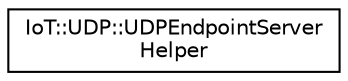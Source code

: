 digraph "Graphical Class Hierarchy"
{
 // LATEX_PDF_SIZE
  edge [fontname="Helvetica",fontsize="10",labelfontname="Helvetica",labelfontsize="10"];
  node [fontname="Helvetica",fontsize="10",shape=record];
  rankdir="LR";
  Node0 [label="IoT::UDP::UDPEndpointServer\lHelper",height=0.2,width=0.4,color="black", fillcolor="white", style="filled",URL="$classIoT_1_1UDP_1_1UDPEndpointServerHelper.html",tooltip="The UDPEndpoint is used to receive and send UDP packets."];
}
